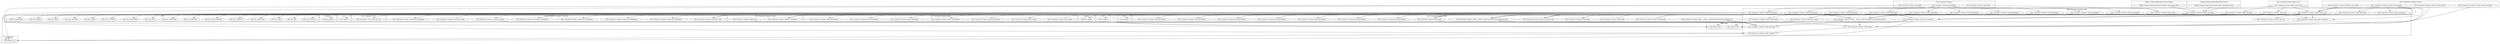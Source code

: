 digraph {
graph [overlap=false]
subgraph cluster_SQL_Translator_Utils {
	label="SQL::Translator::Utils";
	"SQL::Translator::Utils::parse_list_arg";
}
subgraph cluster_UNIVERSAL {
	label="UNIVERSAL";
	"UNIVERSAL::isa";
}
subgraph cluster_base {
	label="base";
	"base::import";
}
subgraph cluster_SQL_Translator_Schema_Constraint {
	label="SQL::Translator::Schema::Constraint";
	"SQL::Translator::Schema::Constraint::BEGIN@50";
	"SQL::Translator::Schema::Constraint::BEGIN@45";
	"SQL::Translator::Schema::Constraint::BEGIN@48";
	"SQL::Translator::Schema::Constraint::BEGIN@46";
	"SQL::Translator::Schema::Constraint::type";
	"SQL::Translator::Schema::Constraint::fields";
	"SQL::Translator::Schema::Constraint::table";
	"SQL::Translator::Schema::Constraint::BEGIN@44";
}
subgraph cluster_Exporter {
	label="Exporter";
	"Exporter::import";
}
subgraph cluster_SQL_Translator_Schema_Field {
	label="SQL::Translator::Schema::Field";
	"SQL::Translator::Schema::Field::BEGIN@62";
	"SQL::Translator::Schema::Field::is_foreign_key";
	"SQL::Translator::Schema::Field::table";
	"SQL::Translator::Schema::Field::is_primary_key";
	"SQL::Translator::Schema::Field::BEGIN@47";
	"SQL::Translator::Schema::Field::BEGIN@43";
	"SQL::Translator::Schema::Field::BEGIN@57";
	"SQL::Translator::Schema::Field::__ANON__[SQL/Translator/Schema/Field.pm:58]";
	"SQL::Translator::Schema::Field::BEGIN@44";
	"SQL::Translator::Schema::Field::BEGIN@45";
	"SQL::Translator::Schema::Field::__ANON__[SQL/Translator/Schema/Field.pm:57]";
	"SQL::Translator::Schema::Field::BEGIN@49";
	"SQL::Translator::Schema::Field::order";
	"SQL::Translator::Schema::Field::name";
}
subgraph cluster_overload {
	label="overload";
	"overload::import";
}
subgraph cluster_DBI {
	label="DBI";
	"DBI::SQL_TIME";
	"DBI::SQL_DATETIME";
	"DBI::SQL_SMALLINT";
	"DBI::SQL_LONGVARCHAR";
	"DBI::SQL_VARCHAR";
	"DBI::SQL_VARBINARY";
	"DBI::SQL_BLOB";
	"DBI::SQL_TIMESTAMP";
	"DBI::SQL_NUMERIC";
	"DBI::SQL_CHAR";
	"DBI::SQL_DECIMAL";
	"DBI::SQL_DATE";
	"DBI::SQL_BINARY";
	"DBI::SQL_INTEGER";
	"DBI::SQL_DOUBLE";
	"DBI::SQL_BIT";
}
subgraph cluster_SQL_Translator_Schema_Object {
	label="SQL::Translator::Schema::Object";
	"SQL::Translator::Schema::Object::_attributes";
	"SQL::Translator::Schema::Object::init";
}
subgraph cluster_vars {
	label="vars";
	"vars::import";
}
subgraph cluster_Class_Base {
	label="Class::Base";
	"Class::Base::new";
	"Class::Base::error";
}
subgraph cluster_SQL_Translator_Parser_DBIx_Class {
	label="SQL::Translator::Parser::DBIx::Class";
	"SQL::Translator::Parser::DBIx::Class::parse";
}
subgraph cluster_SQL_Translator_Schema {
	label="SQL::Translator::Schema";
	"SQL::Translator::Schema::get_tables";
	"SQL::Translator::Schema::add_table";
	"SQL::Translator::Schema::BEGIN@50";
}
subgraph cluster_Tapper_Schema_ReportsDB_Result_Suite {
	label="Tapper::Schema::ReportsDB::Result::Suite";
	"Tapper::Schema::ReportsDB::Result::Suite::sqlt_deploy_hook";
}
subgraph cluster_strict {
	label="strict";
	"strict::import";
}
subgraph cluster_SQL_Translator_Schema_Table {
	label="SQL::Translator::Schema::Table";
	"SQL::Translator::Schema::Table::BEGIN@43";
	"SQL::Translator::Schema::Table::get_indices";
	"SQL::Translator::Schema::Table::get_constraints";
	"SQL::Translator::Schema::Table::BEGIN@45";
	"SQL::Translator::Schema::Table::name";
	"SQL::Translator::Schema::Table::BEGIN@42";
	"SQL::Translator::Schema::Table::BEGIN@40";
	"SQL::Translator::Schema::Table::add_field";
	"SQL::Translator::Schema::Table::BEGIN@48";
	"SQL::Translator::Schema::Table::add_index";
	"SQL::Translator::Schema::Table::add_constraint";
	"SQL::Translator::Schema::Table::order";
	"SQL::Translator::Schema::Table::CORE:sort";
	"SQL::Translator::Schema::Table::BEGIN@44";
	"SQL::Translator::Schema::Table::BEGIN@41";
	"SQL::Translator::Schema::Table::new";
	"SQL::Translator::Schema::Table::BEGIN@46";
	"SQL::Translator::Schema::Table::get_field";
	"SQL::Translator::Schema::Table::get_fields";
	"SQL::Translator::Schema::Table::BEGIN@58";
	"SQL::Translator::Schema::Table::CORE:match";
	"SQL::Translator::Schema::Table::__ANON__[SQL/Translator/Schema/Table.pm:59]";
	"SQL::Translator::Schema::Table::schema";
	"SQL::Translator::Schema::Table::BEGIN@50";
	"SQL::Translator::Schema::Table::comments";
	"SQL::Translator::Schema::Table::primary_key";
}
subgraph cluster_SQL_Translator_Producer_SQLite {
	label="SQL::Translator::Producer::SQLite";
	"SQL::Translator::Producer::SQLite::create_index";
	"SQL::Translator::Producer::SQLite::create_field";
	"SQL::Translator::Producer::SQLite::create_constraint";
	"SQL::Translator::Producer::SQLite::create_table";
}
subgraph cluster_SQL_Translator_Schema_Index {
	label="SQL::Translator::Schema::Index";
	"SQL::Translator::Schema::Index::equals";
	"SQL::Translator::Schema::Index::BEGIN@52";
	"SQL::Translator::Schema::Index::BEGIN@46";
	"SQL::Translator::Schema::Index::table";
	"SQL::Translator::Schema::Index::BEGIN@48";
	"SQL::Translator::Schema::Index::BEGIN@47";
	"SQL::Translator::Schema::Index::BEGIN@50";
}
subgraph cluster_Tapper_Schema_ReportsDB_Result_Report {
	label="Tapper::Schema::ReportsDB::Result::Report";
	"Tapper::Schema::ReportsDB::Result::Report::sqlt_deploy_hook";
}
"SQL::Translator::Schema::Table::BEGIN@45" -> "SQL::Translator::Schema::Index::BEGIN@52";
"SQL::Translator::Schema::Table::BEGIN@44" -> "DBI::SQL_VARBINARY";
"SQL::Translator::Schema::BEGIN@50" -> "SQL::Translator::Schema::Table::BEGIN@44";
"SQL::Translator::Schema::Table::BEGIN@45" -> "SQL::Translator::Schema::Index::BEGIN@48";
"SQL::Translator::Schema::Table::BEGIN@42" -> "Exporter::import";
"SQL::Translator::Schema::Table::BEGIN@41" -> "Exporter::import";
"SQL::Translator::Schema::Table::BEGIN@46" -> "Exporter::import";
"SQL::Translator::Schema::BEGIN@50" -> "SQL::Translator::Schema::Table::BEGIN@50";
"SQL::Translator::Schema::Field::is_foreign_key" -> "SQL::Translator::Schema::Table::get_constraints";
"SQL::Translator::Producer::SQLite::create_table" -> "SQL::Translator::Schema::Table::get_constraints";
"SQL::Translator::Schema::Table::primary_key" -> "SQL::Translator::Schema::Table::get_constraints";
"SQL::Translator::Schema::Table::BEGIN@44" -> "DBI::SQL_DATETIME";
"SQL::Translator::Schema::Table::BEGIN@43" -> "SQL::Translator::Schema::Constraint::BEGIN@48";
"SQL::Translator::Schema::Table::add_constraint" -> "SQL::Translator::Schema::Field::__ANON__[SQL/Translator/Schema/Field.pm:58]";
"SQL::Translator::Schema::Table::get_field" -> "SQL::Translator::Schema::Field::__ANON__[SQL/Translator/Schema/Field.pm:58]";
"SQL::Translator::Schema::Table::add_field" -> "SQL::Translator::Schema::Field::__ANON__[SQL/Translator/Schema/Field.pm:58]";
"SQL::Translator::Schema::Table::primary_key" -> "SQL::Translator::Schema::Field::__ANON__[SQL/Translator/Schema/Field.pm:58]";
"SQL::Translator::Schema::Table::BEGIN@44" -> "SQL::Translator::Schema::Field::BEGIN@44";
"SQL::Translator::Schema::Table::add_constraint" -> "SQL::Translator::Schema::Constraint::fields";
"SQL::Translator::Schema::Table::BEGIN@44" -> "DBI::SQL_SMALLINT";
"SQL::Translator::Schema::Table::BEGIN@43" -> "SQL::Translator::Schema::Object::_attributes";
"SQL::Translator::Schema::Table::BEGIN@45" -> "SQL::Translator::Schema::Object::_attributes";
"SQL::Translator::Schema::Table::BEGIN@44" -> "SQL::Translator::Schema::Object::_attributes";
"SQL::Translator::Schema::Table::BEGIN@44" -> "SQL::Translator::Schema::Field::BEGIN@49";
"SQL::Translator::Schema::Table::BEGIN@44" -> "DBI::SQL_VARCHAR";
"SQL::Translator::Schema::Table::BEGIN@44" -> "SQL::Translator::Schema::Field::BEGIN@45";
"SQL::Translator::Schema::Table::BEGIN@44" -> "SQL::Translator::Schema::Field::BEGIN@47";
"SQL::Translator::Schema::Table::BEGIN@45" -> "SQL::Translator::Schema::Index::BEGIN@47";
"SQL::Translator::Schema::Table::BEGIN@44" -> "DBI::SQL_CHAR";
"SQL::Translator::Producer::SQLite::create_table" -> "SQL::Translator::Schema::Table::comments";
"SQL::Translator::Schema::Table::add_index" -> "SQL::Translator::Schema::Table::get_indices";
"SQL::Translator::Producer::SQLite::create_table" -> "SQL::Translator::Schema::Table::get_indices";
"SQL::Translator::Schema::Table::BEGIN@48" -> "base::import";
"SQL::Translator::Schema::Table::BEGIN@58" -> "overload::import";
"SQL::Translator::Schema::Table::BEGIN@44" -> "SQL::Translator::Schema::Field::BEGIN@62";
"SQL::Translator::Schema::Table::BEGIN@43" -> "SQL::Translator::Schema::Constraint::BEGIN@44";
"SQL::Translator::Schema::Table::BEGIN@44" -> "SQL::Translator::Schema::Field::BEGIN@43";
"SQL::Translator::Schema::Table::name" -> "SQL::Translator::Schema::Table::schema";
"SQL::Translator::Schema::add_table" -> "SQL::Translator::Schema::Table::schema";
"SQL::Translator::Schema::Table::BEGIN@44" -> "DBI::SQL_DOUBLE";
"SQL::Translator::Schema::BEGIN@50" -> "SQL::Translator::Schema::Table::BEGIN@43";
"SQL::Translator::Schema::Table::add_constraint" -> "SQL::Translator::Schema::Constraint::type";
"SQL::Translator::Schema::Table::primary_key" -> "SQL::Translator::Schema::Constraint::type";
"SQL::Translator::Schema::Table::BEGIN@50" -> "vars::import";
"SQL::Translator::Schema::Table::add_constraint" -> "SQL::Translator::Schema::Table::get_field";
"SQL::Translator::Schema::Constraint::fields" -> "SQL::Translator::Schema::Table::get_field";
"SQL::Translator::Schema::Field::name" -> "SQL::Translator::Schema::Table::get_field";
"SQL::Translator::Schema::Table::primary_key" -> "SQL::Translator::Schema::Table::get_field";
"SQL::Translator::Schema::BEGIN@50" -> "SQL::Translator::Schema::Table::BEGIN@40";
"Tapper::Schema::ReportsDB::Result::Suite::sqlt_deploy_hook" -> "SQL::Translator::Schema::Table::add_index";
"Tapper::Schema::ReportsDB::Result::Report::sqlt_deploy_hook" -> "SQL::Translator::Schema::Table::add_index";
"SQL::Translator::Parser::DBIx::Class::parse" -> "SQL::Translator::Schema::Table::add_index";
"SQL::Translator::Schema::add_table" -> "SQL::Translator::Schema::Table::order";
"SQL::Translator::Schema::get_tables" -> "SQL::Translator::Schema::Table::order";
"SQL::Translator::Schema::Table::get_fields" -> "SQL::Translator::Schema::Table::CORE:sort";
"SQL::Translator::Schema::Table::add_field" -> "SQL::Translator::Schema::Field::order";
"SQL::Translator::Schema::Table::get_fields" -> "SQL::Translator::Schema::Field::order";
"SQL::Translator::Schema::Table::BEGIN@44" -> "DBI::SQL_NUMERIC";
"SQL::Translator::Schema::Table::BEGIN@40" -> "strict::import";
"SQL::Translator::Schema::Table::BEGIN@44" -> "DBI::SQL_LONGVARCHAR";
"SQL::Translator::Schema::Table::get_field" -> "SQL::Translator::Schema::Field::__ANON__[SQL/Translator/Schema/Field.pm:57]";
"SQL::Translator::Schema::Table::BEGIN@45" -> "SQL::Translator::Schema::Index::BEGIN@50";
"SQL::Translator::Schema::Table::add_field" -> "SQL::Translator::Schema::Field::name";
"SQL::Translator::Parser::DBIx::Class::parse" -> "SQL::Translator::Schema::Table::new";
"SQL::Translator::Schema::BEGIN@50" -> "SQL::Translator::Schema::Table::BEGIN@42";
"SQL::Translator::Schema::Table::BEGIN@44" -> "DBI::SQL_DECIMAL";
"SQL::Translator::Schema::Table::BEGIN@43" -> "SQL::Translator::Schema::Constraint::BEGIN@45";
"SQL::Translator::Schema::Table::BEGIN@44" -> "DBI::SQL_BIT";
"SQL::Translator::Schema::Table::BEGIN@44" -> "DBI::SQL_TIME";
"SQL::Translator::Schema::BEGIN@50" -> "SQL::Translator::Schema::Table::BEGIN@41";
"SQL::Translator::Schema::BEGIN@50" -> "SQL::Translator::Schema::Table::BEGIN@46";
"SQL::Translator::Producer::SQLite::create_index" -> "SQL::Translator::Schema::Table::name";
"SQL::Translator::Schema::add_table" -> "SQL::Translator::Schema::Table::name";
"SQL::Translator::Schema::Table::__ANON__[SQL/Translator/Schema/Table.pm:59]" -> "SQL::Translator::Schema::Table::name";
"SQL::Translator::Producer::SQLite::create_constraint" -> "SQL::Translator::Schema::Table::name";
"SQL::Translator::Producer::SQLite::create_table" -> "SQL::Translator::Schema::Table::name";
"SQL::Translator::Schema::Object::init" -> "SQL::Translator::Schema::Table::name";
"SQL::Translator::Schema::Table::BEGIN@44" -> "DBI::SQL_BLOB";
"SQL::Translator::Schema::Table::BEGIN@44" -> "DBI::SQL_TIMESTAMP";
"SQL::Translator::Schema::Table::add_index" -> "SQL::Translator::Schema::Index::equals";
"SQL::Translator::Schema::Table::BEGIN@45" -> "SQL::Translator::Schema::Index::BEGIN@46";
"SQL::Translator::Schema::Table::BEGIN@43" -> "SQL::Translator::Schema::Constraint::BEGIN@46";
"SQL::Translator::Schema::Table::primary_key" -> "SQL::Translator::Utils::parse_list_arg";
"SQL::Translator::Schema::Table::BEGIN@44" -> "DBI::SQL_DATE";
"SQL::Translator::Schema::BEGIN@50" -> "SQL::Translator::Schema::Table::BEGIN@58";
"SQL::Translator::Schema::Table::new" -> "SQL::Translator::Schema::Table::__ANON__[SQL/Translator/Schema/Table.pm:59]";
"SQL::Translator::Schema::Field::is_foreign_key" -> "SQL::Translator::Schema::Table::__ANON__[SQL/Translator/Schema/Table.pm:59]";
"SQL::Translator::Schema::Index::table" -> "SQL::Translator::Schema::Table::__ANON__[SQL/Translator/Schema/Table.pm:59]";
"SQL::Translator::Schema::Field::table" -> "SQL::Translator::Schema::Table::__ANON__[SQL/Translator/Schema/Table.pm:59]";
"SQL::Translator::Schema::Field::is_primary_key" -> "SQL::Translator::Schema::Table::__ANON__[SQL/Translator/Schema/Table.pm:59]";
"Class::Base::new" -> "SQL::Translator::Schema::Table::__ANON__[SQL/Translator/Schema/Table.pm:59]";
"SQL::Translator::Schema::Constraint::table" -> "SQL::Translator::Schema::Table::__ANON__[SQL/Translator/Schema/Table.pm:59]";
"SQL::Translator::Schema::Field::name" -> "SQL::Translator::Schema::Table::__ANON__[SQL/Translator/Schema/Table.pm:59]";
"SQL::Translator::Parser::DBIx::Class::parse" -> "SQL::Translator::Schema::Table::__ANON__[SQL/Translator/Schema/Table.pm:59]";
"SQL::Translator::Schema::Table::add_field" -> "UNIVERSAL::isa";
"SQL::Translator::Schema::Table::add_constraint" -> "UNIVERSAL::isa";
"SQL::Translator::Schema::Table::add_index" -> "UNIVERSAL::isa";
"SQL::Translator::Schema::Table::schema" -> "UNIVERSAL::isa";
"SQL::Translator::Schema::Table::BEGIN@44" -> "DBI::SQL_BINARY";
"SQL::Translator::Schema::Table::order" -> "SQL::Translator::Schema::Table::CORE:match";
"SQL::Translator::Schema::BEGIN@50" -> "SQL::Translator::Schema::Table::BEGIN@48";
"SQL::Translator::Parser::DBIx::Class::parse" -> "SQL::Translator::Schema::Table::add_field";
"SQL::Translator::Parser::DBIx::Class::parse" -> "SQL::Translator::Schema::Table::add_constraint";
"SQL::Translator::Schema::Table::primary_key" -> "SQL::Translator::Schema::Table::add_constraint";
"SQL::Translator::Schema::Table::BEGIN@43" -> "SQL::Translator::Schema::Constraint::BEGIN@50";
"SQL::Translator::Schema::Table::BEGIN@44" -> "DBI::SQL_INTEGER";
"SQL::Translator::Producer::SQLite::create_table" -> "SQL::Translator::Schema::Table::get_fields";
"SQL::Translator::Producer::SQLite::create_field" -> "SQL::Translator::Schema::Table::primary_key";
"SQL::Translator::Schema::Table::add_constraint" -> "SQL::Translator::Schema::Table::primary_key";
"SQL::Translator::Schema::Field::is_primary_key" -> "SQL::Translator::Schema::Table::primary_key";
"SQL::Translator::Producer::SQLite::create_table" -> "SQL::Translator::Schema::Table::primary_key";
"SQL::Translator::Parser::DBIx::Class::parse" -> "SQL::Translator::Schema::Table::primary_key";
"SQL::Translator::Schema::BEGIN@50" -> "SQL::Translator::Schema::Table::BEGIN@45";
"SQL::Translator::Schema::Table::add_constraint" -> "SQL::Translator::Schema::Field::is_primary_key";
"SQL::Translator::Schema::Table::BEGIN@44" -> "SQL::Translator::Schema::Field::BEGIN@57";
"SQL::Translator::Schema::Table::get_indices" -> "Class::Base::error";
"SQL::Translator::Schema::Table::get_constraints" -> "Class::Base::error";
"SQL::Translator::Schema::Table::get_field" -> "Class::Base::error";
"SQL::Translator::Schema::Table::new" -> "Class::Base::new";
"SQL::Translator::Schema::Table::add_index" -> "Class::Base::new";
"SQL::Translator::Schema::Table::add_constraint" -> "Class::Base::new";
"SQL::Translator::Schema::Table::add_field" -> "Class::Base::new";
}
